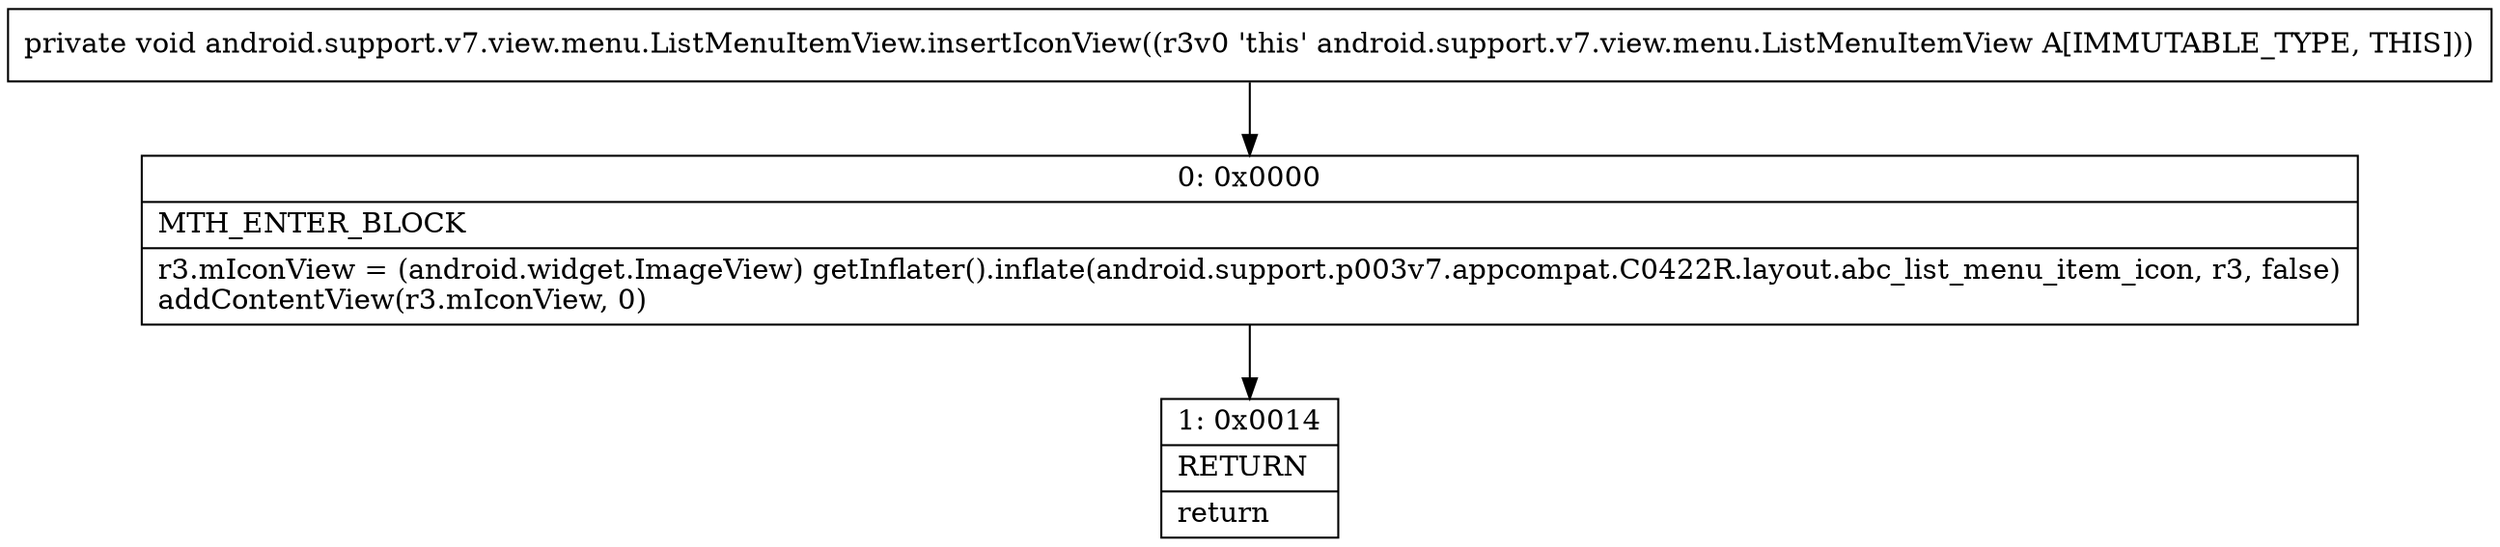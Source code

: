 digraph "CFG forandroid.support.v7.view.menu.ListMenuItemView.insertIconView()V" {
Node_0 [shape=record,label="{0\:\ 0x0000|MTH_ENTER_BLOCK\l|r3.mIconView = (android.widget.ImageView) getInflater().inflate(android.support.p003v7.appcompat.C0422R.layout.abc_list_menu_item_icon, r3, false)\laddContentView(r3.mIconView, 0)\l}"];
Node_1 [shape=record,label="{1\:\ 0x0014|RETURN\l|return\l}"];
MethodNode[shape=record,label="{private void android.support.v7.view.menu.ListMenuItemView.insertIconView((r3v0 'this' android.support.v7.view.menu.ListMenuItemView A[IMMUTABLE_TYPE, THIS])) }"];
MethodNode -> Node_0;
Node_0 -> Node_1;
}

